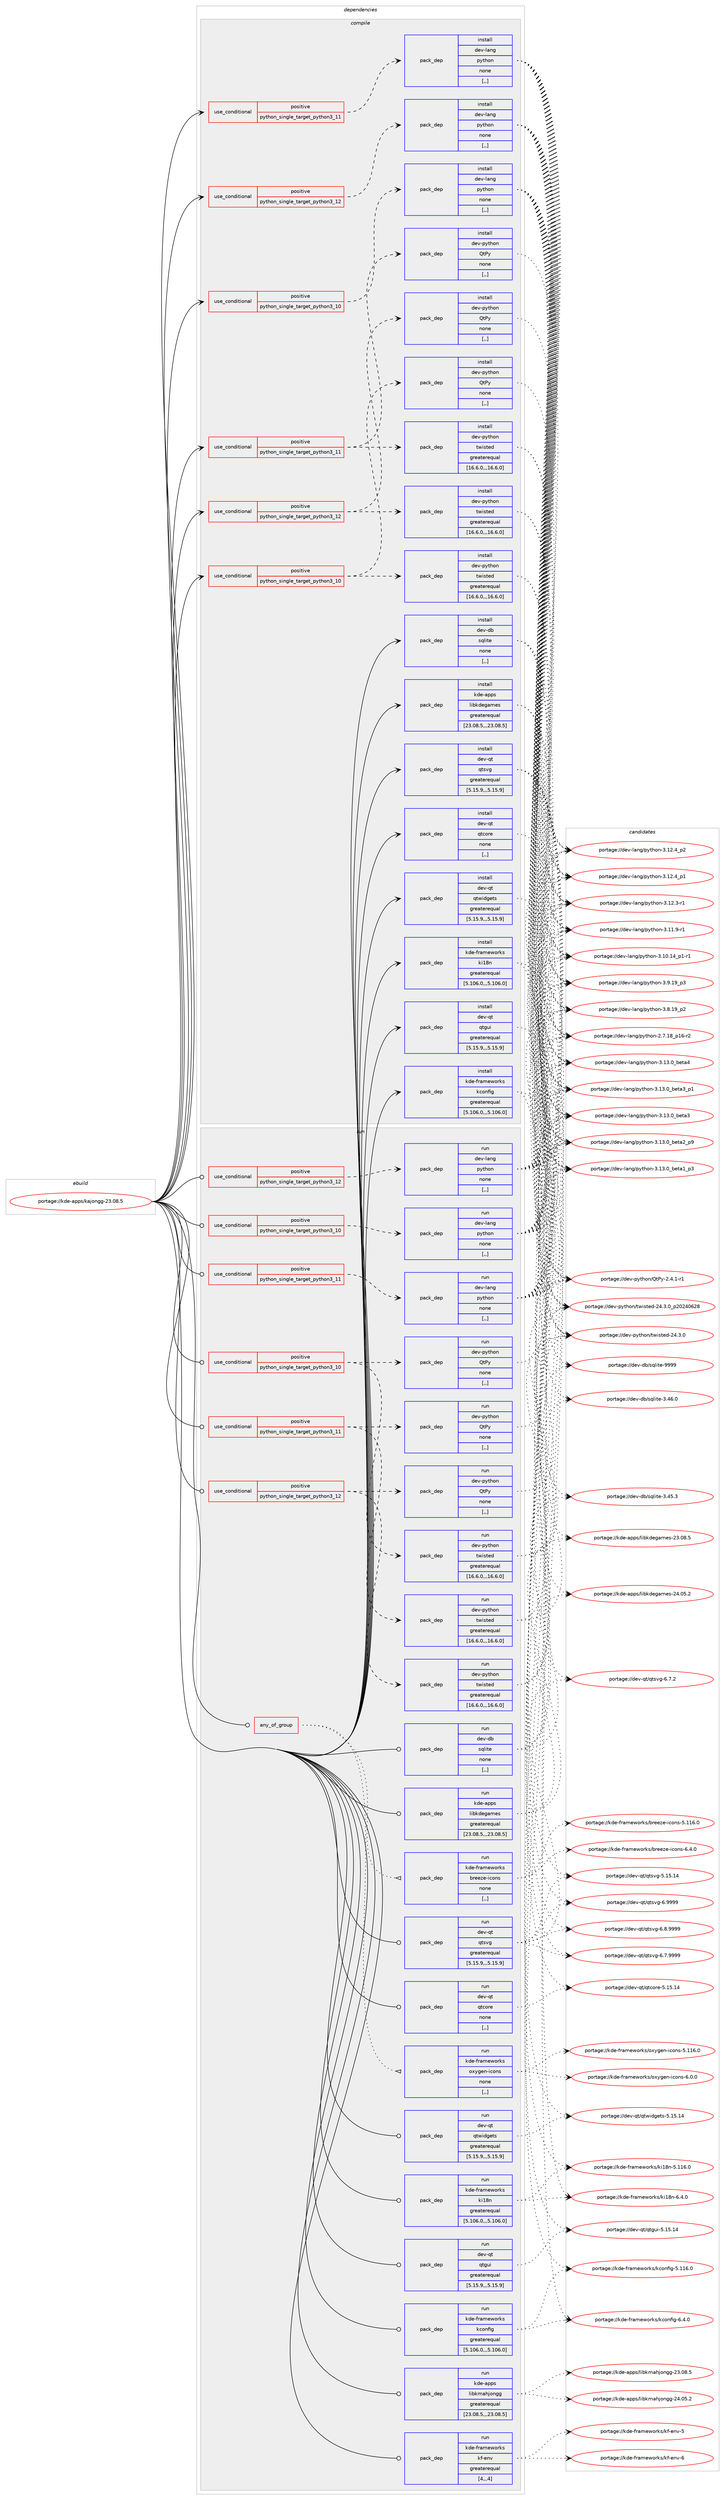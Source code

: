 digraph prolog {

# *************
# Graph options
# *************

newrank=true;
concentrate=true;
compound=true;
graph [rankdir=LR,fontname=Helvetica,fontsize=10,ranksep=1.5];#, ranksep=2.5, nodesep=0.2];
edge  [arrowhead=vee];
node  [fontname=Helvetica,fontsize=10];

# **********
# The ebuild
# **********

subgraph cluster_leftcol {
color=gray;
label=<<i>ebuild</i>>;
id [label="portage://kde-apps/kajongg-23.08.5", color=red, width=4, href="../kde-apps/kajongg-23.08.5.svg"];
}

# ****************
# The dependencies
# ****************

subgraph cluster_midcol {
color=gray;
label=<<i>dependencies</i>>;
subgraph cluster_compile {
fillcolor="#eeeeee";
style=filled;
label=<<i>compile</i>>;
subgraph cond67082 {
dependency249912 [label=<<TABLE BORDER="0" CELLBORDER="1" CELLSPACING="0" CELLPADDING="4"><TR><TD ROWSPAN="3" CELLPADDING="10">use_conditional</TD></TR><TR><TD>positive</TD></TR><TR><TD>python_single_target_python3_10</TD></TR></TABLE>>, shape=none, color=red];
subgraph pack181121 {
dependency249913 [label=<<TABLE BORDER="0" CELLBORDER="1" CELLSPACING="0" CELLPADDING="4" WIDTH="220"><TR><TD ROWSPAN="6" CELLPADDING="30">pack_dep</TD></TR><TR><TD WIDTH="110">install</TD></TR><TR><TD>dev-lang</TD></TR><TR><TD>python</TD></TR><TR><TD>none</TD></TR><TR><TD>[,,]</TD></TR></TABLE>>, shape=none, color=blue];
}
dependency249912:e -> dependency249913:w [weight=20,style="dashed",arrowhead="vee"];
}
id:e -> dependency249912:w [weight=20,style="solid",arrowhead="vee"];
subgraph cond67083 {
dependency249914 [label=<<TABLE BORDER="0" CELLBORDER="1" CELLSPACING="0" CELLPADDING="4"><TR><TD ROWSPAN="3" CELLPADDING="10">use_conditional</TD></TR><TR><TD>positive</TD></TR><TR><TD>python_single_target_python3_10</TD></TR></TABLE>>, shape=none, color=red];
subgraph pack181122 {
dependency249915 [label=<<TABLE BORDER="0" CELLBORDER="1" CELLSPACING="0" CELLPADDING="4" WIDTH="220"><TR><TD ROWSPAN="6" CELLPADDING="30">pack_dep</TD></TR><TR><TD WIDTH="110">install</TD></TR><TR><TD>dev-python</TD></TR><TR><TD>QtPy</TD></TR><TR><TD>none</TD></TR><TR><TD>[,,]</TD></TR></TABLE>>, shape=none, color=blue];
}
dependency249914:e -> dependency249915:w [weight=20,style="dashed",arrowhead="vee"];
subgraph pack181123 {
dependency249916 [label=<<TABLE BORDER="0" CELLBORDER="1" CELLSPACING="0" CELLPADDING="4" WIDTH="220"><TR><TD ROWSPAN="6" CELLPADDING="30">pack_dep</TD></TR><TR><TD WIDTH="110">install</TD></TR><TR><TD>dev-python</TD></TR><TR><TD>twisted</TD></TR><TR><TD>greaterequal</TD></TR><TR><TD>[16.6.0,,,16.6.0]</TD></TR></TABLE>>, shape=none, color=blue];
}
dependency249914:e -> dependency249916:w [weight=20,style="dashed",arrowhead="vee"];
}
id:e -> dependency249914:w [weight=20,style="solid",arrowhead="vee"];
subgraph cond67084 {
dependency249917 [label=<<TABLE BORDER="0" CELLBORDER="1" CELLSPACING="0" CELLPADDING="4"><TR><TD ROWSPAN="3" CELLPADDING="10">use_conditional</TD></TR><TR><TD>positive</TD></TR><TR><TD>python_single_target_python3_11</TD></TR></TABLE>>, shape=none, color=red];
subgraph pack181124 {
dependency249918 [label=<<TABLE BORDER="0" CELLBORDER="1" CELLSPACING="0" CELLPADDING="4" WIDTH="220"><TR><TD ROWSPAN="6" CELLPADDING="30">pack_dep</TD></TR><TR><TD WIDTH="110">install</TD></TR><TR><TD>dev-lang</TD></TR><TR><TD>python</TD></TR><TR><TD>none</TD></TR><TR><TD>[,,]</TD></TR></TABLE>>, shape=none, color=blue];
}
dependency249917:e -> dependency249918:w [weight=20,style="dashed",arrowhead="vee"];
}
id:e -> dependency249917:w [weight=20,style="solid",arrowhead="vee"];
subgraph cond67085 {
dependency249919 [label=<<TABLE BORDER="0" CELLBORDER="1" CELLSPACING="0" CELLPADDING="4"><TR><TD ROWSPAN="3" CELLPADDING="10">use_conditional</TD></TR><TR><TD>positive</TD></TR><TR><TD>python_single_target_python3_11</TD></TR></TABLE>>, shape=none, color=red];
subgraph pack181125 {
dependency249920 [label=<<TABLE BORDER="0" CELLBORDER="1" CELLSPACING="0" CELLPADDING="4" WIDTH="220"><TR><TD ROWSPAN="6" CELLPADDING="30">pack_dep</TD></TR><TR><TD WIDTH="110">install</TD></TR><TR><TD>dev-python</TD></TR><TR><TD>QtPy</TD></TR><TR><TD>none</TD></TR><TR><TD>[,,]</TD></TR></TABLE>>, shape=none, color=blue];
}
dependency249919:e -> dependency249920:w [weight=20,style="dashed",arrowhead="vee"];
subgraph pack181126 {
dependency249921 [label=<<TABLE BORDER="0" CELLBORDER="1" CELLSPACING="0" CELLPADDING="4" WIDTH="220"><TR><TD ROWSPAN="6" CELLPADDING="30">pack_dep</TD></TR><TR><TD WIDTH="110">install</TD></TR><TR><TD>dev-python</TD></TR><TR><TD>twisted</TD></TR><TR><TD>greaterequal</TD></TR><TR><TD>[16.6.0,,,16.6.0]</TD></TR></TABLE>>, shape=none, color=blue];
}
dependency249919:e -> dependency249921:w [weight=20,style="dashed",arrowhead="vee"];
}
id:e -> dependency249919:w [weight=20,style="solid",arrowhead="vee"];
subgraph cond67086 {
dependency249922 [label=<<TABLE BORDER="0" CELLBORDER="1" CELLSPACING="0" CELLPADDING="4"><TR><TD ROWSPAN="3" CELLPADDING="10">use_conditional</TD></TR><TR><TD>positive</TD></TR><TR><TD>python_single_target_python3_12</TD></TR></TABLE>>, shape=none, color=red];
subgraph pack181127 {
dependency249923 [label=<<TABLE BORDER="0" CELLBORDER="1" CELLSPACING="0" CELLPADDING="4" WIDTH="220"><TR><TD ROWSPAN="6" CELLPADDING="30">pack_dep</TD></TR><TR><TD WIDTH="110">install</TD></TR><TR><TD>dev-lang</TD></TR><TR><TD>python</TD></TR><TR><TD>none</TD></TR><TR><TD>[,,]</TD></TR></TABLE>>, shape=none, color=blue];
}
dependency249922:e -> dependency249923:w [weight=20,style="dashed",arrowhead="vee"];
}
id:e -> dependency249922:w [weight=20,style="solid",arrowhead="vee"];
subgraph cond67087 {
dependency249924 [label=<<TABLE BORDER="0" CELLBORDER="1" CELLSPACING="0" CELLPADDING="4"><TR><TD ROWSPAN="3" CELLPADDING="10">use_conditional</TD></TR><TR><TD>positive</TD></TR><TR><TD>python_single_target_python3_12</TD></TR></TABLE>>, shape=none, color=red];
subgraph pack181128 {
dependency249925 [label=<<TABLE BORDER="0" CELLBORDER="1" CELLSPACING="0" CELLPADDING="4" WIDTH="220"><TR><TD ROWSPAN="6" CELLPADDING="30">pack_dep</TD></TR><TR><TD WIDTH="110">install</TD></TR><TR><TD>dev-python</TD></TR><TR><TD>QtPy</TD></TR><TR><TD>none</TD></TR><TR><TD>[,,]</TD></TR></TABLE>>, shape=none, color=blue];
}
dependency249924:e -> dependency249925:w [weight=20,style="dashed",arrowhead="vee"];
subgraph pack181129 {
dependency249926 [label=<<TABLE BORDER="0" CELLBORDER="1" CELLSPACING="0" CELLPADDING="4" WIDTH="220"><TR><TD ROWSPAN="6" CELLPADDING="30">pack_dep</TD></TR><TR><TD WIDTH="110">install</TD></TR><TR><TD>dev-python</TD></TR><TR><TD>twisted</TD></TR><TR><TD>greaterequal</TD></TR><TR><TD>[16.6.0,,,16.6.0]</TD></TR></TABLE>>, shape=none, color=blue];
}
dependency249924:e -> dependency249926:w [weight=20,style="dashed",arrowhead="vee"];
}
id:e -> dependency249924:w [weight=20,style="solid",arrowhead="vee"];
subgraph pack181130 {
dependency249927 [label=<<TABLE BORDER="0" CELLBORDER="1" CELLSPACING="0" CELLPADDING="4" WIDTH="220"><TR><TD ROWSPAN="6" CELLPADDING="30">pack_dep</TD></TR><TR><TD WIDTH="110">install</TD></TR><TR><TD>dev-db</TD></TR><TR><TD>sqlite</TD></TR><TR><TD>none</TD></TR><TR><TD>[,,]</TD></TR></TABLE>>, shape=none, color=blue];
}
id:e -> dependency249927:w [weight=20,style="solid",arrowhead="vee"];
subgraph pack181131 {
dependency249928 [label=<<TABLE BORDER="0" CELLBORDER="1" CELLSPACING="0" CELLPADDING="4" WIDTH="220"><TR><TD ROWSPAN="6" CELLPADDING="30">pack_dep</TD></TR><TR><TD WIDTH="110">install</TD></TR><TR><TD>dev-qt</TD></TR><TR><TD>qtcore</TD></TR><TR><TD>none</TD></TR><TR><TD>[,,]</TD></TR></TABLE>>, shape=none, color=blue];
}
id:e -> dependency249928:w [weight=20,style="solid",arrowhead="vee"];
subgraph pack181132 {
dependency249929 [label=<<TABLE BORDER="0" CELLBORDER="1" CELLSPACING="0" CELLPADDING="4" WIDTH="220"><TR><TD ROWSPAN="6" CELLPADDING="30">pack_dep</TD></TR><TR><TD WIDTH="110">install</TD></TR><TR><TD>dev-qt</TD></TR><TR><TD>qtgui</TD></TR><TR><TD>greaterequal</TD></TR><TR><TD>[5.15.9,,,5.15.9]</TD></TR></TABLE>>, shape=none, color=blue];
}
id:e -> dependency249929:w [weight=20,style="solid",arrowhead="vee"];
subgraph pack181133 {
dependency249930 [label=<<TABLE BORDER="0" CELLBORDER="1" CELLSPACING="0" CELLPADDING="4" WIDTH="220"><TR><TD ROWSPAN="6" CELLPADDING="30">pack_dep</TD></TR><TR><TD WIDTH="110">install</TD></TR><TR><TD>dev-qt</TD></TR><TR><TD>qtsvg</TD></TR><TR><TD>greaterequal</TD></TR><TR><TD>[5.15.9,,,5.15.9]</TD></TR></TABLE>>, shape=none, color=blue];
}
id:e -> dependency249930:w [weight=20,style="solid",arrowhead="vee"];
subgraph pack181134 {
dependency249931 [label=<<TABLE BORDER="0" CELLBORDER="1" CELLSPACING="0" CELLPADDING="4" WIDTH="220"><TR><TD ROWSPAN="6" CELLPADDING="30">pack_dep</TD></TR><TR><TD WIDTH="110">install</TD></TR><TR><TD>dev-qt</TD></TR><TR><TD>qtwidgets</TD></TR><TR><TD>greaterequal</TD></TR><TR><TD>[5.15.9,,,5.15.9]</TD></TR></TABLE>>, shape=none, color=blue];
}
id:e -> dependency249931:w [weight=20,style="solid",arrowhead="vee"];
subgraph pack181135 {
dependency249932 [label=<<TABLE BORDER="0" CELLBORDER="1" CELLSPACING="0" CELLPADDING="4" WIDTH="220"><TR><TD ROWSPAN="6" CELLPADDING="30">pack_dep</TD></TR><TR><TD WIDTH="110">install</TD></TR><TR><TD>kde-apps</TD></TR><TR><TD>libkdegames</TD></TR><TR><TD>greaterequal</TD></TR><TR><TD>[23.08.5,,,23.08.5]</TD></TR></TABLE>>, shape=none, color=blue];
}
id:e -> dependency249932:w [weight=20,style="solid",arrowhead="vee"];
subgraph pack181136 {
dependency249933 [label=<<TABLE BORDER="0" CELLBORDER="1" CELLSPACING="0" CELLPADDING="4" WIDTH="220"><TR><TD ROWSPAN="6" CELLPADDING="30">pack_dep</TD></TR><TR><TD WIDTH="110">install</TD></TR><TR><TD>kde-frameworks</TD></TR><TR><TD>kconfig</TD></TR><TR><TD>greaterequal</TD></TR><TR><TD>[5.106.0,,,5.106.0]</TD></TR></TABLE>>, shape=none, color=blue];
}
id:e -> dependency249933:w [weight=20,style="solid",arrowhead="vee"];
subgraph pack181137 {
dependency249934 [label=<<TABLE BORDER="0" CELLBORDER="1" CELLSPACING="0" CELLPADDING="4" WIDTH="220"><TR><TD ROWSPAN="6" CELLPADDING="30">pack_dep</TD></TR><TR><TD WIDTH="110">install</TD></TR><TR><TD>kde-frameworks</TD></TR><TR><TD>ki18n</TD></TR><TR><TD>greaterequal</TD></TR><TR><TD>[5.106.0,,,5.106.0]</TD></TR></TABLE>>, shape=none, color=blue];
}
id:e -> dependency249934:w [weight=20,style="solid",arrowhead="vee"];
}
subgraph cluster_compileandrun {
fillcolor="#eeeeee";
style=filled;
label=<<i>compile and run</i>>;
}
subgraph cluster_run {
fillcolor="#eeeeee";
style=filled;
label=<<i>run</i>>;
subgraph any1549 {
dependency249935 [label=<<TABLE BORDER="0" CELLBORDER="1" CELLSPACING="0" CELLPADDING="4"><TR><TD CELLPADDING="10">any_of_group</TD></TR></TABLE>>, shape=none, color=red];subgraph pack181138 {
dependency249936 [label=<<TABLE BORDER="0" CELLBORDER="1" CELLSPACING="0" CELLPADDING="4" WIDTH="220"><TR><TD ROWSPAN="6" CELLPADDING="30">pack_dep</TD></TR><TR><TD WIDTH="110">run</TD></TR><TR><TD>kde-frameworks</TD></TR><TR><TD>breeze-icons</TD></TR><TR><TD>none</TD></TR><TR><TD>[,,]</TD></TR></TABLE>>, shape=none, color=blue];
}
dependency249935:e -> dependency249936:w [weight=20,style="dotted",arrowhead="oinv"];
subgraph pack181139 {
dependency249937 [label=<<TABLE BORDER="0" CELLBORDER="1" CELLSPACING="0" CELLPADDING="4" WIDTH="220"><TR><TD ROWSPAN="6" CELLPADDING="30">pack_dep</TD></TR><TR><TD WIDTH="110">run</TD></TR><TR><TD>kde-frameworks</TD></TR><TR><TD>oxygen-icons</TD></TR><TR><TD>none</TD></TR><TR><TD>[,,]</TD></TR></TABLE>>, shape=none, color=blue];
}
dependency249935:e -> dependency249937:w [weight=20,style="dotted",arrowhead="oinv"];
}
id:e -> dependency249935:w [weight=20,style="solid",arrowhead="odot"];
subgraph cond67088 {
dependency249938 [label=<<TABLE BORDER="0" CELLBORDER="1" CELLSPACING="0" CELLPADDING="4"><TR><TD ROWSPAN="3" CELLPADDING="10">use_conditional</TD></TR><TR><TD>positive</TD></TR><TR><TD>python_single_target_python3_10</TD></TR></TABLE>>, shape=none, color=red];
subgraph pack181140 {
dependency249939 [label=<<TABLE BORDER="0" CELLBORDER="1" CELLSPACING="0" CELLPADDING="4" WIDTH="220"><TR><TD ROWSPAN="6" CELLPADDING="30">pack_dep</TD></TR><TR><TD WIDTH="110">run</TD></TR><TR><TD>dev-lang</TD></TR><TR><TD>python</TD></TR><TR><TD>none</TD></TR><TR><TD>[,,]</TD></TR></TABLE>>, shape=none, color=blue];
}
dependency249938:e -> dependency249939:w [weight=20,style="dashed",arrowhead="vee"];
}
id:e -> dependency249938:w [weight=20,style="solid",arrowhead="odot"];
subgraph cond67089 {
dependency249940 [label=<<TABLE BORDER="0" CELLBORDER="1" CELLSPACING="0" CELLPADDING="4"><TR><TD ROWSPAN="3" CELLPADDING="10">use_conditional</TD></TR><TR><TD>positive</TD></TR><TR><TD>python_single_target_python3_10</TD></TR></TABLE>>, shape=none, color=red];
subgraph pack181141 {
dependency249941 [label=<<TABLE BORDER="0" CELLBORDER="1" CELLSPACING="0" CELLPADDING="4" WIDTH="220"><TR><TD ROWSPAN="6" CELLPADDING="30">pack_dep</TD></TR><TR><TD WIDTH="110">run</TD></TR><TR><TD>dev-python</TD></TR><TR><TD>QtPy</TD></TR><TR><TD>none</TD></TR><TR><TD>[,,]</TD></TR></TABLE>>, shape=none, color=blue];
}
dependency249940:e -> dependency249941:w [weight=20,style="dashed",arrowhead="vee"];
subgraph pack181142 {
dependency249942 [label=<<TABLE BORDER="0" CELLBORDER="1" CELLSPACING="0" CELLPADDING="4" WIDTH="220"><TR><TD ROWSPAN="6" CELLPADDING="30">pack_dep</TD></TR><TR><TD WIDTH="110">run</TD></TR><TR><TD>dev-python</TD></TR><TR><TD>twisted</TD></TR><TR><TD>greaterequal</TD></TR><TR><TD>[16.6.0,,,16.6.0]</TD></TR></TABLE>>, shape=none, color=blue];
}
dependency249940:e -> dependency249942:w [weight=20,style="dashed",arrowhead="vee"];
}
id:e -> dependency249940:w [weight=20,style="solid",arrowhead="odot"];
subgraph cond67090 {
dependency249943 [label=<<TABLE BORDER="0" CELLBORDER="1" CELLSPACING="0" CELLPADDING="4"><TR><TD ROWSPAN="3" CELLPADDING="10">use_conditional</TD></TR><TR><TD>positive</TD></TR><TR><TD>python_single_target_python3_11</TD></TR></TABLE>>, shape=none, color=red];
subgraph pack181143 {
dependency249944 [label=<<TABLE BORDER="0" CELLBORDER="1" CELLSPACING="0" CELLPADDING="4" WIDTH="220"><TR><TD ROWSPAN="6" CELLPADDING="30">pack_dep</TD></TR><TR><TD WIDTH="110">run</TD></TR><TR><TD>dev-lang</TD></TR><TR><TD>python</TD></TR><TR><TD>none</TD></TR><TR><TD>[,,]</TD></TR></TABLE>>, shape=none, color=blue];
}
dependency249943:e -> dependency249944:w [weight=20,style="dashed",arrowhead="vee"];
}
id:e -> dependency249943:w [weight=20,style="solid",arrowhead="odot"];
subgraph cond67091 {
dependency249945 [label=<<TABLE BORDER="0" CELLBORDER="1" CELLSPACING="0" CELLPADDING="4"><TR><TD ROWSPAN="3" CELLPADDING="10">use_conditional</TD></TR><TR><TD>positive</TD></TR><TR><TD>python_single_target_python3_11</TD></TR></TABLE>>, shape=none, color=red];
subgraph pack181144 {
dependency249946 [label=<<TABLE BORDER="0" CELLBORDER="1" CELLSPACING="0" CELLPADDING="4" WIDTH="220"><TR><TD ROWSPAN="6" CELLPADDING="30">pack_dep</TD></TR><TR><TD WIDTH="110">run</TD></TR><TR><TD>dev-python</TD></TR><TR><TD>QtPy</TD></TR><TR><TD>none</TD></TR><TR><TD>[,,]</TD></TR></TABLE>>, shape=none, color=blue];
}
dependency249945:e -> dependency249946:w [weight=20,style="dashed",arrowhead="vee"];
subgraph pack181145 {
dependency249947 [label=<<TABLE BORDER="0" CELLBORDER="1" CELLSPACING="0" CELLPADDING="4" WIDTH="220"><TR><TD ROWSPAN="6" CELLPADDING="30">pack_dep</TD></TR><TR><TD WIDTH="110">run</TD></TR><TR><TD>dev-python</TD></TR><TR><TD>twisted</TD></TR><TR><TD>greaterequal</TD></TR><TR><TD>[16.6.0,,,16.6.0]</TD></TR></TABLE>>, shape=none, color=blue];
}
dependency249945:e -> dependency249947:w [weight=20,style="dashed",arrowhead="vee"];
}
id:e -> dependency249945:w [weight=20,style="solid",arrowhead="odot"];
subgraph cond67092 {
dependency249948 [label=<<TABLE BORDER="0" CELLBORDER="1" CELLSPACING="0" CELLPADDING="4"><TR><TD ROWSPAN="3" CELLPADDING="10">use_conditional</TD></TR><TR><TD>positive</TD></TR><TR><TD>python_single_target_python3_12</TD></TR></TABLE>>, shape=none, color=red];
subgraph pack181146 {
dependency249949 [label=<<TABLE BORDER="0" CELLBORDER="1" CELLSPACING="0" CELLPADDING="4" WIDTH="220"><TR><TD ROWSPAN="6" CELLPADDING="30">pack_dep</TD></TR><TR><TD WIDTH="110">run</TD></TR><TR><TD>dev-lang</TD></TR><TR><TD>python</TD></TR><TR><TD>none</TD></TR><TR><TD>[,,]</TD></TR></TABLE>>, shape=none, color=blue];
}
dependency249948:e -> dependency249949:w [weight=20,style="dashed",arrowhead="vee"];
}
id:e -> dependency249948:w [weight=20,style="solid",arrowhead="odot"];
subgraph cond67093 {
dependency249950 [label=<<TABLE BORDER="0" CELLBORDER="1" CELLSPACING="0" CELLPADDING="4"><TR><TD ROWSPAN="3" CELLPADDING="10">use_conditional</TD></TR><TR><TD>positive</TD></TR><TR><TD>python_single_target_python3_12</TD></TR></TABLE>>, shape=none, color=red];
subgraph pack181147 {
dependency249951 [label=<<TABLE BORDER="0" CELLBORDER="1" CELLSPACING="0" CELLPADDING="4" WIDTH="220"><TR><TD ROWSPAN="6" CELLPADDING="30">pack_dep</TD></TR><TR><TD WIDTH="110">run</TD></TR><TR><TD>dev-python</TD></TR><TR><TD>QtPy</TD></TR><TR><TD>none</TD></TR><TR><TD>[,,]</TD></TR></TABLE>>, shape=none, color=blue];
}
dependency249950:e -> dependency249951:w [weight=20,style="dashed",arrowhead="vee"];
subgraph pack181148 {
dependency249952 [label=<<TABLE BORDER="0" CELLBORDER="1" CELLSPACING="0" CELLPADDING="4" WIDTH="220"><TR><TD ROWSPAN="6" CELLPADDING="30">pack_dep</TD></TR><TR><TD WIDTH="110">run</TD></TR><TR><TD>dev-python</TD></TR><TR><TD>twisted</TD></TR><TR><TD>greaterequal</TD></TR><TR><TD>[16.6.0,,,16.6.0]</TD></TR></TABLE>>, shape=none, color=blue];
}
dependency249950:e -> dependency249952:w [weight=20,style="dashed",arrowhead="vee"];
}
id:e -> dependency249950:w [weight=20,style="solid",arrowhead="odot"];
subgraph pack181149 {
dependency249953 [label=<<TABLE BORDER="0" CELLBORDER="1" CELLSPACING="0" CELLPADDING="4" WIDTH="220"><TR><TD ROWSPAN="6" CELLPADDING="30">pack_dep</TD></TR><TR><TD WIDTH="110">run</TD></TR><TR><TD>dev-db</TD></TR><TR><TD>sqlite</TD></TR><TR><TD>none</TD></TR><TR><TD>[,,]</TD></TR></TABLE>>, shape=none, color=blue];
}
id:e -> dependency249953:w [weight=20,style="solid",arrowhead="odot"];
subgraph pack181150 {
dependency249954 [label=<<TABLE BORDER="0" CELLBORDER="1" CELLSPACING="0" CELLPADDING="4" WIDTH="220"><TR><TD ROWSPAN="6" CELLPADDING="30">pack_dep</TD></TR><TR><TD WIDTH="110">run</TD></TR><TR><TD>dev-qt</TD></TR><TR><TD>qtcore</TD></TR><TR><TD>none</TD></TR><TR><TD>[,,]</TD></TR></TABLE>>, shape=none, color=blue];
}
id:e -> dependency249954:w [weight=20,style="solid",arrowhead="odot"];
subgraph pack181151 {
dependency249955 [label=<<TABLE BORDER="0" CELLBORDER="1" CELLSPACING="0" CELLPADDING="4" WIDTH="220"><TR><TD ROWSPAN="6" CELLPADDING="30">pack_dep</TD></TR><TR><TD WIDTH="110">run</TD></TR><TR><TD>dev-qt</TD></TR><TR><TD>qtgui</TD></TR><TR><TD>greaterequal</TD></TR><TR><TD>[5.15.9,,,5.15.9]</TD></TR></TABLE>>, shape=none, color=blue];
}
id:e -> dependency249955:w [weight=20,style="solid",arrowhead="odot"];
subgraph pack181152 {
dependency249956 [label=<<TABLE BORDER="0" CELLBORDER="1" CELLSPACING="0" CELLPADDING="4" WIDTH="220"><TR><TD ROWSPAN="6" CELLPADDING="30">pack_dep</TD></TR><TR><TD WIDTH="110">run</TD></TR><TR><TD>dev-qt</TD></TR><TR><TD>qtsvg</TD></TR><TR><TD>greaterequal</TD></TR><TR><TD>[5.15.9,,,5.15.9]</TD></TR></TABLE>>, shape=none, color=blue];
}
id:e -> dependency249956:w [weight=20,style="solid",arrowhead="odot"];
subgraph pack181153 {
dependency249957 [label=<<TABLE BORDER="0" CELLBORDER="1" CELLSPACING="0" CELLPADDING="4" WIDTH="220"><TR><TD ROWSPAN="6" CELLPADDING="30">pack_dep</TD></TR><TR><TD WIDTH="110">run</TD></TR><TR><TD>dev-qt</TD></TR><TR><TD>qtwidgets</TD></TR><TR><TD>greaterequal</TD></TR><TR><TD>[5.15.9,,,5.15.9]</TD></TR></TABLE>>, shape=none, color=blue];
}
id:e -> dependency249957:w [weight=20,style="solid",arrowhead="odot"];
subgraph pack181154 {
dependency249958 [label=<<TABLE BORDER="0" CELLBORDER="1" CELLSPACING="0" CELLPADDING="4" WIDTH="220"><TR><TD ROWSPAN="6" CELLPADDING="30">pack_dep</TD></TR><TR><TD WIDTH="110">run</TD></TR><TR><TD>kde-apps</TD></TR><TR><TD>libkdegames</TD></TR><TR><TD>greaterequal</TD></TR><TR><TD>[23.08.5,,,23.08.5]</TD></TR></TABLE>>, shape=none, color=blue];
}
id:e -> dependency249958:w [weight=20,style="solid",arrowhead="odot"];
subgraph pack181155 {
dependency249959 [label=<<TABLE BORDER="0" CELLBORDER="1" CELLSPACING="0" CELLPADDING="4" WIDTH="220"><TR><TD ROWSPAN="6" CELLPADDING="30">pack_dep</TD></TR><TR><TD WIDTH="110">run</TD></TR><TR><TD>kde-apps</TD></TR><TR><TD>libkmahjongg</TD></TR><TR><TD>greaterequal</TD></TR><TR><TD>[23.08.5,,,23.08.5]</TD></TR></TABLE>>, shape=none, color=blue];
}
id:e -> dependency249959:w [weight=20,style="solid",arrowhead="odot"];
subgraph pack181156 {
dependency249960 [label=<<TABLE BORDER="0" CELLBORDER="1" CELLSPACING="0" CELLPADDING="4" WIDTH="220"><TR><TD ROWSPAN="6" CELLPADDING="30">pack_dep</TD></TR><TR><TD WIDTH="110">run</TD></TR><TR><TD>kde-frameworks</TD></TR><TR><TD>kconfig</TD></TR><TR><TD>greaterequal</TD></TR><TR><TD>[5.106.0,,,5.106.0]</TD></TR></TABLE>>, shape=none, color=blue];
}
id:e -> dependency249960:w [weight=20,style="solid",arrowhead="odot"];
subgraph pack181157 {
dependency249961 [label=<<TABLE BORDER="0" CELLBORDER="1" CELLSPACING="0" CELLPADDING="4" WIDTH="220"><TR><TD ROWSPAN="6" CELLPADDING="30">pack_dep</TD></TR><TR><TD WIDTH="110">run</TD></TR><TR><TD>kde-frameworks</TD></TR><TR><TD>kf-env</TD></TR><TR><TD>greaterequal</TD></TR><TR><TD>[4,,,4]</TD></TR></TABLE>>, shape=none, color=blue];
}
id:e -> dependency249961:w [weight=20,style="solid",arrowhead="odot"];
subgraph pack181158 {
dependency249962 [label=<<TABLE BORDER="0" CELLBORDER="1" CELLSPACING="0" CELLPADDING="4" WIDTH="220"><TR><TD ROWSPAN="6" CELLPADDING="30">pack_dep</TD></TR><TR><TD WIDTH="110">run</TD></TR><TR><TD>kde-frameworks</TD></TR><TR><TD>ki18n</TD></TR><TR><TD>greaterequal</TD></TR><TR><TD>[5.106.0,,,5.106.0]</TD></TR></TABLE>>, shape=none, color=blue];
}
id:e -> dependency249962:w [weight=20,style="solid",arrowhead="odot"];
}
}

# **************
# The candidates
# **************

subgraph cluster_choices {
rank=same;
color=gray;
label=<<i>candidates</i>>;

subgraph choice181121 {
color=black;
nodesep=1;
choice1001011184510897110103471121211161041111104551464951464895981011169752 [label="portage://dev-lang/python-3.13.0_beta4", color=red, width=4,href="../dev-lang/python-3.13.0_beta4.svg"];
choice10010111845108971101034711212111610411111045514649514648959810111697519511249 [label="portage://dev-lang/python-3.13.0_beta3_p1", color=red, width=4,href="../dev-lang/python-3.13.0_beta3_p1.svg"];
choice1001011184510897110103471121211161041111104551464951464895981011169751 [label="portage://dev-lang/python-3.13.0_beta3", color=red, width=4,href="../dev-lang/python-3.13.0_beta3.svg"];
choice10010111845108971101034711212111610411111045514649514648959810111697509511257 [label="portage://dev-lang/python-3.13.0_beta2_p9", color=red, width=4,href="../dev-lang/python-3.13.0_beta2_p9.svg"];
choice10010111845108971101034711212111610411111045514649514648959810111697499511251 [label="portage://dev-lang/python-3.13.0_beta1_p3", color=red, width=4,href="../dev-lang/python-3.13.0_beta1_p3.svg"];
choice100101118451089711010347112121116104111110455146495046529511250 [label="portage://dev-lang/python-3.12.4_p2", color=red, width=4,href="../dev-lang/python-3.12.4_p2.svg"];
choice100101118451089711010347112121116104111110455146495046529511249 [label="portage://dev-lang/python-3.12.4_p1", color=red, width=4,href="../dev-lang/python-3.12.4_p1.svg"];
choice100101118451089711010347112121116104111110455146495046514511449 [label="portage://dev-lang/python-3.12.3-r1", color=red, width=4,href="../dev-lang/python-3.12.3-r1.svg"];
choice100101118451089711010347112121116104111110455146494946574511449 [label="portage://dev-lang/python-3.11.9-r1", color=red, width=4,href="../dev-lang/python-3.11.9-r1.svg"];
choice100101118451089711010347112121116104111110455146494846495295112494511449 [label="portage://dev-lang/python-3.10.14_p1-r1", color=red, width=4,href="../dev-lang/python-3.10.14_p1-r1.svg"];
choice100101118451089711010347112121116104111110455146574649579511251 [label="portage://dev-lang/python-3.9.19_p3", color=red, width=4,href="../dev-lang/python-3.9.19_p3.svg"];
choice100101118451089711010347112121116104111110455146564649579511250 [label="portage://dev-lang/python-3.8.19_p2", color=red, width=4,href="../dev-lang/python-3.8.19_p2.svg"];
choice100101118451089711010347112121116104111110455046554649569511249544511450 [label="portage://dev-lang/python-2.7.18_p16-r2", color=red, width=4,href="../dev-lang/python-2.7.18_p16-r2.svg"];
dependency249913:e -> choice1001011184510897110103471121211161041111104551464951464895981011169752:w [style=dotted,weight="100"];
dependency249913:e -> choice10010111845108971101034711212111610411111045514649514648959810111697519511249:w [style=dotted,weight="100"];
dependency249913:e -> choice1001011184510897110103471121211161041111104551464951464895981011169751:w [style=dotted,weight="100"];
dependency249913:e -> choice10010111845108971101034711212111610411111045514649514648959810111697509511257:w [style=dotted,weight="100"];
dependency249913:e -> choice10010111845108971101034711212111610411111045514649514648959810111697499511251:w [style=dotted,weight="100"];
dependency249913:e -> choice100101118451089711010347112121116104111110455146495046529511250:w [style=dotted,weight="100"];
dependency249913:e -> choice100101118451089711010347112121116104111110455146495046529511249:w [style=dotted,weight="100"];
dependency249913:e -> choice100101118451089711010347112121116104111110455146495046514511449:w [style=dotted,weight="100"];
dependency249913:e -> choice100101118451089711010347112121116104111110455146494946574511449:w [style=dotted,weight="100"];
dependency249913:e -> choice100101118451089711010347112121116104111110455146494846495295112494511449:w [style=dotted,weight="100"];
dependency249913:e -> choice100101118451089711010347112121116104111110455146574649579511251:w [style=dotted,weight="100"];
dependency249913:e -> choice100101118451089711010347112121116104111110455146564649579511250:w [style=dotted,weight="100"];
dependency249913:e -> choice100101118451089711010347112121116104111110455046554649569511249544511450:w [style=dotted,weight="100"];
}
subgraph choice181122 {
color=black;
nodesep=1;
choice100101118451121211161041111104781116801214550465246494511449 [label="portage://dev-python/QtPy-2.4.1-r1", color=red, width=4,href="../dev-python/QtPy-2.4.1-r1.svg"];
dependency249915:e -> choice100101118451121211161041111104781116801214550465246494511449:w [style=dotted,weight="100"];
}
subgraph choice181123 {
color=black;
nodesep=1;
choice100101118451121211161041111104711611910511511610110045505246514648951125048505248545056 [label="portage://dev-python/twisted-24.3.0_p20240628", color=red, width=4,href="../dev-python/twisted-24.3.0_p20240628.svg"];
choice100101118451121211161041111104711611910511511610110045505246514648 [label="portage://dev-python/twisted-24.3.0", color=red, width=4,href="../dev-python/twisted-24.3.0.svg"];
dependency249916:e -> choice100101118451121211161041111104711611910511511610110045505246514648951125048505248545056:w [style=dotted,weight="100"];
dependency249916:e -> choice100101118451121211161041111104711611910511511610110045505246514648:w [style=dotted,weight="100"];
}
subgraph choice181124 {
color=black;
nodesep=1;
choice1001011184510897110103471121211161041111104551464951464895981011169752 [label="portage://dev-lang/python-3.13.0_beta4", color=red, width=4,href="../dev-lang/python-3.13.0_beta4.svg"];
choice10010111845108971101034711212111610411111045514649514648959810111697519511249 [label="portage://dev-lang/python-3.13.0_beta3_p1", color=red, width=4,href="../dev-lang/python-3.13.0_beta3_p1.svg"];
choice1001011184510897110103471121211161041111104551464951464895981011169751 [label="portage://dev-lang/python-3.13.0_beta3", color=red, width=4,href="../dev-lang/python-3.13.0_beta3.svg"];
choice10010111845108971101034711212111610411111045514649514648959810111697509511257 [label="portage://dev-lang/python-3.13.0_beta2_p9", color=red, width=4,href="../dev-lang/python-3.13.0_beta2_p9.svg"];
choice10010111845108971101034711212111610411111045514649514648959810111697499511251 [label="portage://dev-lang/python-3.13.0_beta1_p3", color=red, width=4,href="../dev-lang/python-3.13.0_beta1_p3.svg"];
choice100101118451089711010347112121116104111110455146495046529511250 [label="portage://dev-lang/python-3.12.4_p2", color=red, width=4,href="../dev-lang/python-3.12.4_p2.svg"];
choice100101118451089711010347112121116104111110455146495046529511249 [label="portage://dev-lang/python-3.12.4_p1", color=red, width=4,href="../dev-lang/python-3.12.4_p1.svg"];
choice100101118451089711010347112121116104111110455146495046514511449 [label="portage://dev-lang/python-3.12.3-r1", color=red, width=4,href="../dev-lang/python-3.12.3-r1.svg"];
choice100101118451089711010347112121116104111110455146494946574511449 [label="portage://dev-lang/python-3.11.9-r1", color=red, width=4,href="../dev-lang/python-3.11.9-r1.svg"];
choice100101118451089711010347112121116104111110455146494846495295112494511449 [label="portage://dev-lang/python-3.10.14_p1-r1", color=red, width=4,href="../dev-lang/python-3.10.14_p1-r1.svg"];
choice100101118451089711010347112121116104111110455146574649579511251 [label="portage://dev-lang/python-3.9.19_p3", color=red, width=4,href="../dev-lang/python-3.9.19_p3.svg"];
choice100101118451089711010347112121116104111110455146564649579511250 [label="portage://dev-lang/python-3.8.19_p2", color=red, width=4,href="../dev-lang/python-3.8.19_p2.svg"];
choice100101118451089711010347112121116104111110455046554649569511249544511450 [label="portage://dev-lang/python-2.7.18_p16-r2", color=red, width=4,href="../dev-lang/python-2.7.18_p16-r2.svg"];
dependency249918:e -> choice1001011184510897110103471121211161041111104551464951464895981011169752:w [style=dotted,weight="100"];
dependency249918:e -> choice10010111845108971101034711212111610411111045514649514648959810111697519511249:w [style=dotted,weight="100"];
dependency249918:e -> choice1001011184510897110103471121211161041111104551464951464895981011169751:w [style=dotted,weight="100"];
dependency249918:e -> choice10010111845108971101034711212111610411111045514649514648959810111697509511257:w [style=dotted,weight="100"];
dependency249918:e -> choice10010111845108971101034711212111610411111045514649514648959810111697499511251:w [style=dotted,weight="100"];
dependency249918:e -> choice100101118451089711010347112121116104111110455146495046529511250:w [style=dotted,weight="100"];
dependency249918:e -> choice100101118451089711010347112121116104111110455146495046529511249:w [style=dotted,weight="100"];
dependency249918:e -> choice100101118451089711010347112121116104111110455146495046514511449:w [style=dotted,weight="100"];
dependency249918:e -> choice100101118451089711010347112121116104111110455146494946574511449:w [style=dotted,weight="100"];
dependency249918:e -> choice100101118451089711010347112121116104111110455146494846495295112494511449:w [style=dotted,weight="100"];
dependency249918:e -> choice100101118451089711010347112121116104111110455146574649579511251:w [style=dotted,weight="100"];
dependency249918:e -> choice100101118451089711010347112121116104111110455146564649579511250:w [style=dotted,weight="100"];
dependency249918:e -> choice100101118451089711010347112121116104111110455046554649569511249544511450:w [style=dotted,weight="100"];
}
subgraph choice181125 {
color=black;
nodesep=1;
choice100101118451121211161041111104781116801214550465246494511449 [label="portage://dev-python/QtPy-2.4.1-r1", color=red, width=4,href="../dev-python/QtPy-2.4.1-r1.svg"];
dependency249920:e -> choice100101118451121211161041111104781116801214550465246494511449:w [style=dotted,weight="100"];
}
subgraph choice181126 {
color=black;
nodesep=1;
choice100101118451121211161041111104711611910511511610110045505246514648951125048505248545056 [label="portage://dev-python/twisted-24.3.0_p20240628", color=red, width=4,href="../dev-python/twisted-24.3.0_p20240628.svg"];
choice100101118451121211161041111104711611910511511610110045505246514648 [label="portage://dev-python/twisted-24.3.0", color=red, width=4,href="../dev-python/twisted-24.3.0.svg"];
dependency249921:e -> choice100101118451121211161041111104711611910511511610110045505246514648951125048505248545056:w [style=dotted,weight="100"];
dependency249921:e -> choice100101118451121211161041111104711611910511511610110045505246514648:w [style=dotted,weight="100"];
}
subgraph choice181127 {
color=black;
nodesep=1;
choice1001011184510897110103471121211161041111104551464951464895981011169752 [label="portage://dev-lang/python-3.13.0_beta4", color=red, width=4,href="../dev-lang/python-3.13.0_beta4.svg"];
choice10010111845108971101034711212111610411111045514649514648959810111697519511249 [label="portage://dev-lang/python-3.13.0_beta3_p1", color=red, width=4,href="../dev-lang/python-3.13.0_beta3_p1.svg"];
choice1001011184510897110103471121211161041111104551464951464895981011169751 [label="portage://dev-lang/python-3.13.0_beta3", color=red, width=4,href="../dev-lang/python-3.13.0_beta3.svg"];
choice10010111845108971101034711212111610411111045514649514648959810111697509511257 [label="portage://dev-lang/python-3.13.0_beta2_p9", color=red, width=4,href="../dev-lang/python-3.13.0_beta2_p9.svg"];
choice10010111845108971101034711212111610411111045514649514648959810111697499511251 [label="portage://dev-lang/python-3.13.0_beta1_p3", color=red, width=4,href="../dev-lang/python-3.13.0_beta1_p3.svg"];
choice100101118451089711010347112121116104111110455146495046529511250 [label="portage://dev-lang/python-3.12.4_p2", color=red, width=4,href="../dev-lang/python-3.12.4_p2.svg"];
choice100101118451089711010347112121116104111110455146495046529511249 [label="portage://dev-lang/python-3.12.4_p1", color=red, width=4,href="../dev-lang/python-3.12.4_p1.svg"];
choice100101118451089711010347112121116104111110455146495046514511449 [label="portage://dev-lang/python-3.12.3-r1", color=red, width=4,href="../dev-lang/python-3.12.3-r1.svg"];
choice100101118451089711010347112121116104111110455146494946574511449 [label="portage://dev-lang/python-3.11.9-r1", color=red, width=4,href="../dev-lang/python-3.11.9-r1.svg"];
choice100101118451089711010347112121116104111110455146494846495295112494511449 [label="portage://dev-lang/python-3.10.14_p1-r1", color=red, width=4,href="../dev-lang/python-3.10.14_p1-r1.svg"];
choice100101118451089711010347112121116104111110455146574649579511251 [label="portage://dev-lang/python-3.9.19_p3", color=red, width=4,href="../dev-lang/python-3.9.19_p3.svg"];
choice100101118451089711010347112121116104111110455146564649579511250 [label="portage://dev-lang/python-3.8.19_p2", color=red, width=4,href="../dev-lang/python-3.8.19_p2.svg"];
choice100101118451089711010347112121116104111110455046554649569511249544511450 [label="portage://dev-lang/python-2.7.18_p16-r2", color=red, width=4,href="../dev-lang/python-2.7.18_p16-r2.svg"];
dependency249923:e -> choice1001011184510897110103471121211161041111104551464951464895981011169752:w [style=dotted,weight="100"];
dependency249923:e -> choice10010111845108971101034711212111610411111045514649514648959810111697519511249:w [style=dotted,weight="100"];
dependency249923:e -> choice1001011184510897110103471121211161041111104551464951464895981011169751:w [style=dotted,weight="100"];
dependency249923:e -> choice10010111845108971101034711212111610411111045514649514648959810111697509511257:w [style=dotted,weight="100"];
dependency249923:e -> choice10010111845108971101034711212111610411111045514649514648959810111697499511251:w [style=dotted,weight="100"];
dependency249923:e -> choice100101118451089711010347112121116104111110455146495046529511250:w [style=dotted,weight="100"];
dependency249923:e -> choice100101118451089711010347112121116104111110455146495046529511249:w [style=dotted,weight="100"];
dependency249923:e -> choice100101118451089711010347112121116104111110455146495046514511449:w [style=dotted,weight="100"];
dependency249923:e -> choice100101118451089711010347112121116104111110455146494946574511449:w [style=dotted,weight="100"];
dependency249923:e -> choice100101118451089711010347112121116104111110455146494846495295112494511449:w [style=dotted,weight="100"];
dependency249923:e -> choice100101118451089711010347112121116104111110455146574649579511251:w [style=dotted,weight="100"];
dependency249923:e -> choice100101118451089711010347112121116104111110455146564649579511250:w [style=dotted,weight="100"];
dependency249923:e -> choice100101118451089711010347112121116104111110455046554649569511249544511450:w [style=dotted,weight="100"];
}
subgraph choice181128 {
color=black;
nodesep=1;
choice100101118451121211161041111104781116801214550465246494511449 [label="portage://dev-python/QtPy-2.4.1-r1", color=red, width=4,href="../dev-python/QtPy-2.4.1-r1.svg"];
dependency249925:e -> choice100101118451121211161041111104781116801214550465246494511449:w [style=dotted,weight="100"];
}
subgraph choice181129 {
color=black;
nodesep=1;
choice100101118451121211161041111104711611910511511610110045505246514648951125048505248545056 [label="portage://dev-python/twisted-24.3.0_p20240628", color=red, width=4,href="../dev-python/twisted-24.3.0_p20240628.svg"];
choice100101118451121211161041111104711611910511511610110045505246514648 [label="portage://dev-python/twisted-24.3.0", color=red, width=4,href="../dev-python/twisted-24.3.0.svg"];
dependency249926:e -> choice100101118451121211161041111104711611910511511610110045505246514648951125048505248545056:w [style=dotted,weight="100"];
dependency249926:e -> choice100101118451121211161041111104711611910511511610110045505246514648:w [style=dotted,weight="100"];
}
subgraph choice181130 {
color=black;
nodesep=1;
choice1001011184510098471151131081051161014557575757 [label="portage://dev-db/sqlite-9999", color=red, width=4,href="../dev-db/sqlite-9999.svg"];
choice10010111845100984711511310810511610145514652544648 [label="portage://dev-db/sqlite-3.46.0", color=red, width=4,href="../dev-db/sqlite-3.46.0.svg"];
choice10010111845100984711511310810511610145514652534651 [label="portage://dev-db/sqlite-3.45.3", color=red, width=4,href="../dev-db/sqlite-3.45.3.svg"];
dependency249927:e -> choice1001011184510098471151131081051161014557575757:w [style=dotted,weight="100"];
dependency249927:e -> choice10010111845100984711511310810511610145514652544648:w [style=dotted,weight="100"];
dependency249927:e -> choice10010111845100984711511310810511610145514652534651:w [style=dotted,weight="100"];
}
subgraph choice181131 {
color=black;
nodesep=1;
choice1001011184511311647113116991111141014553464953464952 [label="portage://dev-qt/qtcore-5.15.14", color=red, width=4,href="../dev-qt/qtcore-5.15.14.svg"];
dependency249928:e -> choice1001011184511311647113116991111141014553464953464952:w [style=dotted,weight="100"];
}
subgraph choice181132 {
color=black;
nodesep=1;
choice10010111845113116471131161031171054553464953464952 [label="portage://dev-qt/qtgui-5.15.14", color=red, width=4,href="../dev-qt/qtgui-5.15.14.svg"];
dependency249929:e -> choice10010111845113116471131161031171054553464953464952:w [style=dotted,weight="100"];
}
subgraph choice181133 {
color=black;
nodesep=1;
choice100101118451131164711311611511810345544657575757 [label="portage://dev-qt/qtsvg-6.9999", color=red, width=4,href="../dev-qt/qtsvg-6.9999.svg"];
choice1001011184511311647113116115118103455446564657575757 [label="portage://dev-qt/qtsvg-6.8.9999", color=red, width=4,href="../dev-qt/qtsvg-6.8.9999.svg"];
choice1001011184511311647113116115118103455446554657575757 [label="portage://dev-qt/qtsvg-6.7.9999", color=red, width=4,href="../dev-qt/qtsvg-6.7.9999.svg"];
choice1001011184511311647113116115118103455446554650 [label="portage://dev-qt/qtsvg-6.7.2", color=red, width=4,href="../dev-qt/qtsvg-6.7.2.svg"];
choice10010111845113116471131161151181034553464953464952 [label="portage://dev-qt/qtsvg-5.15.14", color=red, width=4,href="../dev-qt/qtsvg-5.15.14.svg"];
dependency249930:e -> choice100101118451131164711311611511810345544657575757:w [style=dotted,weight="100"];
dependency249930:e -> choice1001011184511311647113116115118103455446564657575757:w [style=dotted,weight="100"];
dependency249930:e -> choice1001011184511311647113116115118103455446554657575757:w [style=dotted,weight="100"];
dependency249930:e -> choice1001011184511311647113116115118103455446554650:w [style=dotted,weight="100"];
dependency249930:e -> choice10010111845113116471131161151181034553464953464952:w [style=dotted,weight="100"];
}
subgraph choice181134 {
color=black;
nodesep=1;
choice10010111845113116471131161191051001031011161154553464953464952 [label="portage://dev-qt/qtwidgets-5.15.14", color=red, width=4,href="../dev-qt/qtwidgets-5.15.14.svg"];
dependency249931:e -> choice10010111845113116471131161191051001031011161154553464953464952:w [style=dotted,weight="100"];
}
subgraph choice181135 {
color=black;
nodesep=1;
choice10710010145971121121154710810598107100101103971091011154550524648534650 [label="portage://kde-apps/libkdegames-24.05.2", color=red, width=4,href="../kde-apps/libkdegames-24.05.2.svg"];
choice10710010145971121121154710810598107100101103971091011154550514648564653 [label="portage://kde-apps/libkdegames-23.08.5", color=red, width=4,href="../kde-apps/libkdegames-23.08.5.svg"];
dependency249932:e -> choice10710010145971121121154710810598107100101103971091011154550524648534650:w [style=dotted,weight="100"];
dependency249932:e -> choice10710010145971121121154710810598107100101103971091011154550514648564653:w [style=dotted,weight="100"];
}
subgraph choice181136 {
color=black;
nodesep=1;
choice10710010145102114971091011191111141071154710799111110102105103455446524648 [label="portage://kde-frameworks/kconfig-6.4.0", color=red, width=4,href="../kde-frameworks/kconfig-6.4.0.svg"];
choice107100101451021149710910111911111410711547107991111101021051034553464949544648 [label="portage://kde-frameworks/kconfig-5.116.0", color=red, width=4,href="../kde-frameworks/kconfig-5.116.0.svg"];
dependency249933:e -> choice10710010145102114971091011191111141071154710799111110102105103455446524648:w [style=dotted,weight="100"];
dependency249933:e -> choice107100101451021149710910111911111410711547107991111101021051034553464949544648:w [style=dotted,weight="100"];
}
subgraph choice181137 {
color=black;
nodesep=1;
choice1071001014510211497109101119111114107115471071054956110455446524648 [label="portage://kde-frameworks/ki18n-6.4.0", color=red, width=4,href="../kde-frameworks/ki18n-6.4.0.svg"];
choice10710010145102114971091011191111141071154710710549561104553464949544648 [label="portage://kde-frameworks/ki18n-5.116.0", color=red, width=4,href="../kde-frameworks/ki18n-5.116.0.svg"];
dependency249934:e -> choice1071001014510211497109101119111114107115471071054956110455446524648:w [style=dotted,weight="100"];
dependency249934:e -> choice10710010145102114971091011191111141071154710710549561104553464949544648:w [style=dotted,weight="100"];
}
subgraph choice181138 {
color=black;
nodesep=1;
choice107100101451021149710910111911111410711547981141011011221014510599111110115455446524648 [label="portage://kde-frameworks/breeze-icons-6.4.0", color=red, width=4,href="../kde-frameworks/breeze-icons-6.4.0.svg"];
choice1071001014510211497109101119111114107115479811410110112210145105991111101154553464949544648 [label="portage://kde-frameworks/breeze-icons-5.116.0", color=red, width=4,href="../kde-frameworks/breeze-icons-5.116.0.svg"];
dependency249936:e -> choice107100101451021149710910111911111410711547981141011011221014510599111110115455446524648:w [style=dotted,weight="100"];
dependency249936:e -> choice1071001014510211497109101119111114107115479811410110112210145105991111101154553464949544648:w [style=dotted,weight="100"];
}
subgraph choice181139 {
color=black;
nodesep=1;
choice1071001014510211497109101119111114107115471111201211031011104510599111110115455446484648 [label="portage://kde-frameworks/oxygen-icons-6.0.0", color=red, width=4,href="../kde-frameworks/oxygen-icons-6.0.0.svg"];
choice10710010145102114971091011191111141071154711112012110310111045105991111101154553464949544648 [label="portage://kde-frameworks/oxygen-icons-5.116.0", color=red, width=4,href="../kde-frameworks/oxygen-icons-5.116.0.svg"];
dependency249937:e -> choice1071001014510211497109101119111114107115471111201211031011104510599111110115455446484648:w [style=dotted,weight="100"];
dependency249937:e -> choice10710010145102114971091011191111141071154711112012110310111045105991111101154553464949544648:w [style=dotted,weight="100"];
}
subgraph choice181140 {
color=black;
nodesep=1;
choice1001011184510897110103471121211161041111104551464951464895981011169752 [label="portage://dev-lang/python-3.13.0_beta4", color=red, width=4,href="../dev-lang/python-3.13.0_beta4.svg"];
choice10010111845108971101034711212111610411111045514649514648959810111697519511249 [label="portage://dev-lang/python-3.13.0_beta3_p1", color=red, width=4,href="../dev-lang/python-3.13.0_beta3_p1.svg"];
choice1001011184510897110103471121211161041111104551464951464895981011169751 [label="portage://dev-lang/python-3.13.0_beta3", color=red, width=4,href="../dev-lang/python-3.13.0_beta3.svg"];
choice10010111845108971101034711212111610411111045514649514648959810111697509511257 [label="portage://dev-lang/python-3.13.0_beta2_p9", color=red, width=4,href="../dev-lang/python-3.13.0_beta2_p9.svg"];
choice10010111845108971101034711212111610411111045514649514648959810111697499511251 [label="portage://dev-lang/python-3.13.0_beta1_p3", color=red, width=4,href="../dev-lang/python-3.13.0_beta1_p3.svg"];
choice100101118451089711010347112121116104111110455146495046529511250 [label="portage://dev-lang/python-3.12.4_p2", color=red, width=4,href="../dev-lang/python-3.12.4_p2.svg"];
choice100101118451089711010347112121116104111110455146495046529511249 [label="portage://dev-lang/python-3.12.4_p1", color=red, width=4,href="../dev-lang/python-3.12.4_p1.svg"];
choice100101118451089711010347112121116104111110455146495046514511449 [label="portage://dev-lang/python-3.12.3-r1", color=red, width=4,href="../dev-lang/python-3.12.3-r1.svg"];
choice100101118451089711010347112121116104111110455146494946574511449 [label="portage://dev-lang/python-3.11.9-r1", color=red, width=4,href="../dev-lang/python-3.11.9-r1.svg"];
choice100101118451089711010347112121116104111110455146494846495295112494511449 [label="portage://dev-lang/python-3.10.14_p1-r1", color=red, width=4,href="../dev-lang/python-3.10.14_p1-r1.svg"];
choice100101118451089711010347112121116104111110455146574649579511251 [label="portage://dev-lang/python-3.9.19_p3", color=red, width=4,href="../dev-lang/python-3.9.19_p3.svg"];
choice100101118451089711010347112121116104111110455146564649579511250 [label="portage://dev-lang/python-3.8.19_p2", color=red, width=4,href="../dev-lang/python-3.8.19_p2.svg"];
choice100101118451089711010347112121116104111110455046554649569511249544511450 [label="portage://dev-lang/python-2.7.18_p16-r2", color=red, width=4,href="../dev-lang/python-2.7.18_p16-r2.svg"];
dependency249939:e -> choice1001011184510897110103471121211161041111104551464951464895981011169752:w [style=dotted,weight="100"];
dependency249939:e -> choice10010111845108971101034711212111610411111045514649514648959810111697519511249:w [style=dotted,weight="100"];
dependency249939:e -> choice1001011184510897110103471121211161041111104551464951464895981011169751:w [style=dotted,weight="100"];
dependency249939:e -> choice10010111845108971101034711212111610411111045514649514648959810111697509511257:w [style=dotted,weight="100"];
dependency249939:e -> choice10010111845108971101034711212111610411111045514649514648959810111697499511251:w [style=dotted,weight="100"];
dependency249939:e -> choice100101118451089711010347112121116104111110455146495046529511250:w [style=dotted,weight="100"];
dependency249939:e -> choice100101118451089711010347112121116104111110455146495046529511249:w [style=dotted,weight="100"];
dependency249939:e -> choice100101118451089711010347112121116104111110455146495046514511449:w [style=dotted,weight="100"];
dependency249939:e -> choice100101118451089711010347112121116104111110455146494946574511449:w [style=dotted,weight="100"];
dependency249939:e -> choice100101118451089711010347112121116104111110455146494846495295112494511449:w [style=dotted,weight="100"];
dependency249939:e -> choice100101118451089711010347112121116104111110455146574649579511251:w [style=dotted,weight="100"];
dependency249939:e -> choice100101118451089711010347112121116104111110455146564649579511250:w [style=dotted,weight="100"];
dependency249939:e -> choice100101118451089711010347112121116104111110455046554649569511249544511450:w [style=dotted,weight="100"];
}
subgraph choice181141 {
color=black;
nodesep=1;
choice100101118451121211161041111104781116801214550465246494511449 [label="portage://dev-python/QtPy-2.4.1-r1", color=red, width=4,href="../dev-python/QtPy-2.4.1-r1.svg"];
dependency249941:e -> choice100101118451121211161041111104781116801214550465246494511449:w [style=dotted,weight="100"];
}
subgraph choice181142 {
color=black;
nodesep=1;
choice100101118451121211161041111104711611910511511610110045505246514648951125048505248545056 [label="portage://dev-python/twisted-24.3.0_p20240628", color=red, width=4,href="../dev-python/twisted-24.3.0_p20240628.svg"];
choice100101118451121211161041111104711611910511511610110045505246514648 [label="portage://dev-python/twisted-24.3.0", color=red, width=4,href="../dev-python/twisted-24.3.0.svg"];
dependency249942:e -> choice100101118451121211161041111104711611910511511610110045505246514648951125048505248545056:w [style=dotted,weight="100"];
dependency249942:e -> choice100101118451121211161041111104711611910511511610110045505246514648:w [style=dotted,weight="100"];
}
subgraph choice181143 {
color=black;
nodesep=1;
choice1001011184510897110103471121211161041111104551464951464895981011169752 [label="portage://dev-lang/python-3.13.0_beta4", color=red, width=4,href="../dev-lang/python-3.13.0_beta4.svg"];
choice10010111845108971101034711212111610411111045514649514648959810111697519511249 [label="portage://dev-lang/python-3.13.0_beta3_p1", color=red, width=4,href="../dev-lang/python-3.13.0_beta3_p1.svg"];
choice1001011184510897110103471121211161041111104551464951464895981011169751 [label="portage://dev-lang/python-3.13.0_beta3", color=red, width=4,href="../dev-lang/python-3.13.0_beta3.svg"];
choice10010111845108971101034711212111610411111045514649514648959810111697509511257 [label="portage://dev-lang/python-3.13.0_beta2_p9", color=red, width=4,href="../dev-lang/python-3.13.0_beta2_p9.svg"];
choice10010111845108971101034711212111610411111045514649514648959810111697499511251 [label="portage://dev-lang/python-3.13.0_beta1_p3", color=red, width=4,href="../dev-lang/python-3.13.0_beta1_p3.svg"];
choice100101118451089711010347112121116104111110455146495046529511250 [label="portage://dev-lang/python-3.12.4_p2", color=red, width=4,href="../dev-lang/python-3.12.4_p2.svg"];
choice100101118451089711010347112121116104111110455146495046529511249 [label="portage://dev-lang/python-3.12.4_p1", color=red, width=4,href="../dev-lang/python-3.12.4_p1.svg"];
choice100101118451089711010347112121116104111110455146495046514511449 [label="portage://dev-lang/python-3.12.3-r1", color=red, width=4,href="../dev-lang/python-3.12.3-r1.svg"];
choice100101118451089711010347112121116104111110455146494946574511449 [label="portage://dev-lang/python-3.11.9-r1", color=red, width=4,href="../dev-lang/python-3.11.9-r1.svg"];
choice100101118451089711010347112121116104111110455146494846495295112494511449 [label="portage://dev-lang/python-3.10.14_p1-r1", color=red, width=4,href="../dev-lang/python-3.10.14_p1-r1.svg"];
choice100101118451089711010347112121116104111110455146574649579511251 [label="portage://dev-lang/python-3.9.19_p3", color=red, width=4,href="../dev-lang/python-3.9.19_p3.svg"];
choice100101118451089711010347112121116104111110455146564649579511250 [label="portage://dev-lang/python-3.8.19_p2", color=red, width=4,href="../dev-lang/python-3.8.19_p2.svg"];
choice100101118451089711010347112121116104111110455046554649569511249544511450 [label="portage://dev-lang/python-2.7.18_p16-r2", color=red, width=4,href="../dev-lang/python-2.7.18_p16-r2.svg"];
dependency249944:e -> choice1001011184510897110103471121211161041111104551464951464895981011169752:w [style=dotted,weight="100"];
dependency249944:e -> choice10010111845108971101034711212111610411111045514649514648959810111697519511249:w [style=dotted,weight="100"];
dependency249944:e -> choice1001011184510897110103471121211161041111104551464951464895981011169751:w [style=dotted,weight="100"];
dependency249944:e -> choice10010111845108971101034711212111610411111045514649514648959810111697509511257:w [style=dotted,weight="100"];
dependency249944:e -> choice10010111845108971101034711212111610411111045514649514648959810111697499511251:w [style=dotted,weight="100"];
dependency249944:e -> choice100101118451089711010347112121116104111110455146495046529511250:w [style=dotted,weight="100"];
dependency249944:e -> choice100101118451089711010347112121116104111110455146495046529511249:w [style=dotted,weight="100"];
dependency249944:e -> choice100101118451089711010347112121116104111110455146495046514511449:w [style=dotted,weight="100"];
dependency249944:e -> choice100101118451089711010347112121116104111110455146494946574511449:w [style=dotted,weight="100"];
dependency249944:e -> choice100101118451089711010347112121116104111110455146494846495295112494511449:w [style=dotted,weight="100"];
dependency249944:e -> choice100101118451089711010347112121116104111110455146574649579511251:w [style=dotted,weight="100"];
dependency249944:e -> choice100101118451089711010347112121116104111110455146564649579511250:w [style=dotted,weight="100"];
dependency249944:e -> choice100101118451089711010347112121116104111110455046554649569511249544511450:w [style=dotted,weight="100"];
}
subgraph choice181144 {
color=black;
nodesep=1;
choice100101118451121211161041111104781116801214550465246494511449 [label="portage://dev-python/QtPy-2.4.1-r1", color=red, width=4,href="../dev-python/QtPy-2.4.1-r1.svg"];
dependency249946:e -> choice100101118451121211161041111104781116801214550465246494511449:w [style=dotted,weight="100"];
}
subgraph choice181145 {
color=black;
nodesep=1;
choice100101118451121211161041111104711611910511511610110045505246514648951125048505248545056 [label="portage://dev-python/twisted-24.3.0_p20240628", color=red, width=4,href="../dev-python/twisted-24.3.0_p20240628.svg"];
choice100101118451121211161041111104711611910511511610110045505246514648 [label="portage://dev-python/twisted-24.3.0", color=red, width=4,href="../dev-python/twisted-24.3.0.svg"];
dependency249947:e -> choice100101118451121211161041111104711611910511511610110045505246514648951125048505248545056:w [style=dotted,weight="100"];
dependency249947:e -> choice100101118451121211161041111104711611910511511610110045505246514648:w [style=dotted,weight="100"];
}
subgraph choice181146 {
color=black;
nodesep=1;
choice1001011184510897110103471121211161041111104551464951464895981011169752 [label="portage://dev-lang/python-3.13.0_beta4", color=red, width=4,href="../dev-lang/python-3.13.0_beta4.svg"];
choice10010111845108971101034711212111610411111045514649514648959810111697519511249 [label="portage://dev-lang/python-3.13.0_beta3_p1", color=red, width=4,href="../dev-lang/python-3.13.0_beta3_p1.svg"];
choice1001011184510897110103471121211161041111104551464951464895981011169751 [label="portage://dev-lang/python-3.13.0_beta3", color=red, width=4,href="../dev-lang/python-3.13.0_beta3.svg"];
choice10010111845108971101034711212111610411111045514649514648959810111697509511257 [label="portage://dev-lang/python-3.13.0_beta2_p9", color=red, width=4,href="../dev-lang/python-3.13.0_beta2_p9.svg"];
choice10010111845108971101034711212111610411111045514649514648959810111697499511251 [label="portage://dev-lang/python-3.13.0_beta1_p3", color=red, width=4,href="../dev-lang/python-3.13.0_beta1_p3.svg"];
choice100101118451089711010347112121116104111110455146495046529511250 [label="portage://dev-lang/python-3.12.4_p2", color=red, width=4,href="../dev-lang/python-3.12.4_p2.svg"];
choice100101118451089711010347112121116104111110455146495046529511249 [label="portage://dev-lang/python-3.12.4_p1", color=red, width=4,href="../dev-lang/python-3.12.4_p1.svg"];
choice100101118451089711010347112121116104111110455146495046514511449 [label="portage://dev-lang/python-3.12.3-r1", color=red, width=4,href="../dev-lang/python-3.12.3-r1.svg"];
choice100101118451089711010347112121116104111110455146494946574511449 [label="portage://dev-lang/python-3.11.9-r1", color=red, width=4,href="../dev-lang/python-3.11.9-r1.svg"];
choice100101118451089711010347112121116104111110455146494846495295112494511449 [label="portage://dev-lang/python-3.10.14_p1-r1", color=red, width=4,href="../dev-lang/python-3.10.14_p1-r1.svg"];
choice100101118451089711010347112121116104111110455146574649579511251 [label="portage://dev-lang/python-3.9.19_p3", color=red, width=4,href="../dev-lang/python-3.9.19_p3.svg"];
choice100101118451089711010347112121116104111110455146564649579511250 [label="portage://dev-lang/python-3.8.19_p2", color=red, width=4,href="../dev-lang/python-3.8.19_p2.svg"];
choice100101118451089711010347112121116104111110455046554649569511249544511450 [label="portage://dev-lang/python-2.7.18_p16-r2", color=red, width=4,href="../dev-lang/python-2.7.18_p16-r2.svg"];
dependency249949:e -> choice1001011184510897110103471121211161041111104551464951464895981011169752:w [style=dotted,weight="100"];
dependency249949:e -> choice10010111845108971101034711212111610411111045514649514648959810111697519511249:w [style=dotted,weight="100"];
dependency249949:e -> choice1001011184510897110103471121211161041111104551464951464895981011169751:w [style=dotted,weight="100"];
dependency249949:e -> choice10010111845108971101034711212111610411111045514649514648959810111697509511257:w [style=dotted,weight="100"];
dependency249949:e -> choice10010111845108971101034711212111610411111045514649514648959810111697499511251:w [style=dotted,weight="100"];
dependency249949:e -> choice100101118451089711010347112121116104111110455146495046529511250:w [style=dotted,weight="100"];
dependency249949:e -> choice100101118451089711010347112121116104111110455146495046529511249:w [style=dotted,weight="100"];
dependency249949:e -> choice100101118451089711010347112121116104111110455146495046514511449:w [style=dotted,weight="100"];
dependency249949:e -> choice100101118451089711010347112121116104111110455146494946574511449:w [style=dotted,weight="100"];
dependency249949:e -> choice100101118451089711010347112121116104111110455146494846495295112494511449:w [style=dotted,weight="100"];
dependency249949:e -> choice100101118451089711010347112121116104111110455146574649579511251:w [style=dotted,weight="100"];
dependency249949:e -> choice100101118451089711010347112121116104111110455146564649579511250:w [style=dotted,weight="100"];
dependency249949:e -> choice100101118451089711010347112121116104111110455046554649569511249544511450:w [style=dotted,weight="100"];
}
subgraph choice181147 {
color=black;
nodesep=1;
choice100101118451121211161041111104781116801214550465246494511449 [label="portage://dev-python/QtPy-2.4.1-r1", color=red, width=4,href="../dev-python/QtPy-2.4.1-r1.svg"];
dependency249951:e -> choice100101118451121211161041111104781116801214550465246494511449:w [style=dotted,weight="100"];
}
subgraph choice181148 {
color=black;
nodesep=1;
choice100101118451121211161041111104711611910511511610110045505246514648951125048505248545056 [label="portage://dev-python/twisted-24.3.0_p20240628", color=red, width=4,href="../dev-python/twisted-24.3.0_p20240628.svg"];
choice100101118451121211161041111104711611910511511610110045505246514648 [label="portage://dev-python/twisted-24.3.0", color=red, width=4,href="../dev-python/twisted-24.3.0.svg"];
dependency249952:e -> choice100101118451121211161041111104711611910511511610110045505246514648951125048505248545056:w [style=dotted,weight="100"];
dependency249952:e -> choice100101118451121211161041111104711611910511511610110045505246514648:w [style=dotted,weight="100"];
}
subgraph choice181149 {
color=black;
nodesep=1;
choice1001011184510098471151131081051161014557575757 [label="portage://dev-db/sqlite-9999", color=red, width=4,href="../dev-db/sqlite-9999.svg"];
choice10010111845100984711511310810511610145514652544648 [label="portage://dev-db/sqlite-3.46.0", color=red, width=4,href="../dev-db/sqlite-3.46.0.svg"];
choice10010111845100984711511310810511610145514652534651 [label="portage://dev-db/sqlite-3.45.3", color=red, width=4,href="../dev-db/sqlite-3.45.3.svg"];
dependency249953:e -> choice1001011184510098471151131081051161014557575757:w [style=dotted,weight="100"];
dependency249953:e -> choice10010111845100984711511310810511610145514652544648:w [style=dotted,weight="100"];
dependency249953:e -> choice10010111845100984711511310810511610145514652534651:w [style=dotted,weight="100"];
}
subgraph choice181150 {
color=black;
nodesep=1;
choice1001011184511311647113116991111141014553464953464952 [label="portage://dev-qt/qtcore-5.15.14", color=red, width=4,href="../dev-qt/qtcore-5.15.14.svg"];
dependency249954:e -> choice1001011184511311647113116991111141014553464953464952:w [style=dotted,weight="100"];
}
subgraph choice181151 {
color=black;
nodesep=1;
choice10010111845113116471131161031171054553464953464952 [label="portage://dev-qt/qtgui-5.15.14", color=red, width=4,href="../dev-qt/qtgui-5.15.14.svg"];
dependency249955:e -> choice10010111845113116471131161031171054553464953464952:w [style=dotted,weight="100"];
}
subgraph choice181152 {
color=black;
nodesep=1;
choice100101118451131164711311611511810345544657575757 [label="portage://dev-qt/qtsvg-6.9999", color=red, width=4,href="../dev-qt/qtsvg-6.9999.svg"];
choice1001011184511311647113116115118103455446564657575757 [label="portage://dev-qt/qtsvg-6.8.9999", color=red, width=4,href="../dev-qt/qtsvg-6.8.9999.svg"];
choice1001011184511311647113116115118103455446554657575757 [label="portage://dev-qt/qtsvg-6.7.9999", color=red, width=4,href="../dev-qt/qtsvg-6.7.9999.svg"];
choice1001011184511311647113116115118103455446554650 [label="portage://dev-qt/qtsvg-6.7.2", color=red, width=4,href="../dev-qt/qtsvg-6.7.2.svg"];
choice10010111845113116471131161151181034553464953464952 [label="portage://dev-qt/qtsvg-5.15.14", color=red, width=4,href="../dev-qt/qtsvg-5.15.14.svg"];
dependency249956:e -> choice100101118451131164711311611511810345544657575757:w [style=dotted,weight="100"];
dependency249956:e -> choice1001011184511311647113116115118103455446564657575757:w [style=dotted,weight="100"];
dependency249956:e -> choice1001011184511311647113116115118103455446554657575757:w [style=dotted,weight="100"];
dependency249956:e -> choice1001011184511311647113116115118103455446554650:w [style=dotted,weight="100"];
dependency249956:e -> choice10010111845113116471131161151181034553464953464952:w [style=dotted,weight="100"];
}
subgraph choice181153 {
color=black;
nodesep=1;
choice10010111845113116471131161191051001031011161154553464953464952 [label="portage://dev-qt/qtwidgets-5.15.14", color=red, width=4,href="../dev-qt/qtwidgets-5.15.14.svg"];
dependency249957:e -> choice10010111845113116471131161191051001031011161154553464953464952:w [style=dotted,weight="100"];
}
subgraph choice181154 {
color=black;
nodesep=1;
choice10710010145971121121154710810598107100101103971091011154550524648534650 [label="portage://kde-apps/libkdegames-24.05.2", color=red, width=4,href="../kde-apps/libkdegames-24.05.2.svg"];
choice10710010145971121121154710810598107100101103971091011154550514648564653 [label="portage://kde-apps/libkdegames-23.08.5", color=red, width=4,href="../kde-apps/libkdegames-23.08.5.svg"];
dependency249958:e -> choice10710010145971121121154710810598107100101103971091011154550524648534650:w [style=dotted,weight="100"];
dependency249958:e -> choice10710010145971121121154710810598107100101103971091011154550514648564653:w [style=dotted,weight="100"];
}
subgraph choice181155 {
color=black;
nodesep=1;
choice10710010145971121121154710810598107109971041061111101031034550524648534650 [label="portage://kde-apps/libkmahjongg-24.05.2", color=red, width=4,href="../kde-apps/libkmahjongg-24.05.2.svg"];
choice10710010145971121121154710810598107109971041061111101031034550514648564653 [label="portage://kde-apps/libkmahjongg-23.08.5", color=red, width=4,href="../kde-apps/libkmahjongg-23.08.5.svg"];
dependency249959:e -> choice10710010145971121121154710810598107109971041061111101031034550524648534650:w [style=dotted,weight="100"];
dependency249959:e -> choice10710010145971121121154710810598107109971041061111101031034550514648564653:w [style=dotted,weight="100"];
}
subgraph choice181156 {
color=black;
nodesep=1;
choice10710010145102114971091011191111141071154710799111110102105103455446524648 [label="portage://kde-frameworks/kconfig-6.4.0", color=red, width=4,href="../kde-frameworks/kconfig-6.4.0.svg"];
choice107100101451021149710910111911111410711547107991111101021051034553464949544648 [label="portage://kde-frameworks/kconfig-5.116.0", color=red, width=4,href="../kde-frameworks/kconfig-5.116.0.svg"];
dependency249960:e -> choice10710010145102114971091011191111141071154710799111110102105103455446524648:w [style=dotted,weight="100"];
dependency249960:e -> choice107100101451021149710910111911111410711547107991111101021051034553464949544648:w [style=dotted,weight="100"];
}
subgraph choice181157 {
color=black;
nodesep=1;
choice107100101451021149710910111911111410711547107102451011101184554 [label="portage://kde-frameworks/kf-env-6", color=red, width=4,href="../kde-frameworks/kf-env-6.svg"];
choice107100101451021149710910111911111410711547107102451011101184553 [label="portage://kde-frameworks/kf-env-5", color=red, width=4,href="../kde-frameworks/kf-env-5.svg"];
dependency249961:e -> choice107100101451021149710910111911111410711547107102451011101184554:w [style=dotted,weight="100"];
dependency249961:e -> choice107100101451021149710910111911111410711547107102451011101184553:w [style=dotted,weight="100"];
}
subgraph choice181158 {
color=black;
nodesep=1;
choice1071001014510211497109101119111114107115471071054956110455446524648 [label="portage://kde-frameworks/ki18n-6.4.0", color=red, width=4,href="../kde-frameworks/ki18n-6.4.0.svg"];
choice10710010145102114971091011191111141071154710710549561104553464949544648 [label="portage://kde-frameworks/ki18n-5.116.0", color=red, width=4,href="../kde-frameworks/ki18n-5.116.0.svg"];
dependency249962:e -> choice1071001014510211497109101119111114107115471071054956110455446524648:w [style=dotted,weight="100"];
dependency249962:e -> choice10710010145102114971091011191111141071154710710549561104553464949544648:w [style=dotted,weight="100"];
}
}

}

